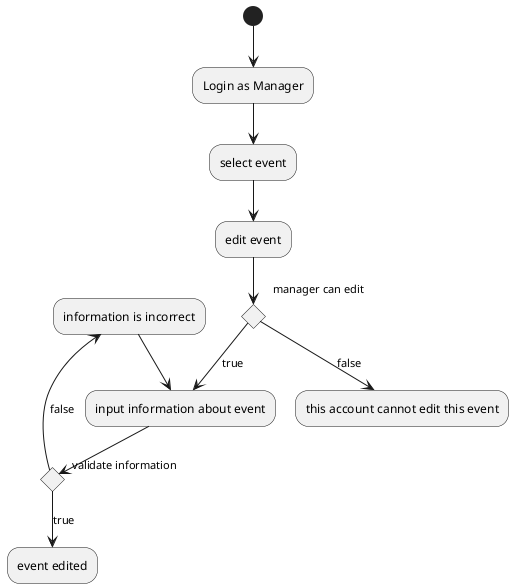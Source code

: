 @startuml
(*)  --> "Login as Manager"
--> "select event"
--> "edit event"
if "manager can edit"
--> [true] "input information about event"
if "validate information"
--> [true] "event edited"
else
-up-> [false] "information is incorrect"
--> "input information about event"
endif
else
--> [false] "this account cannot edit this event"
endif
@enduml